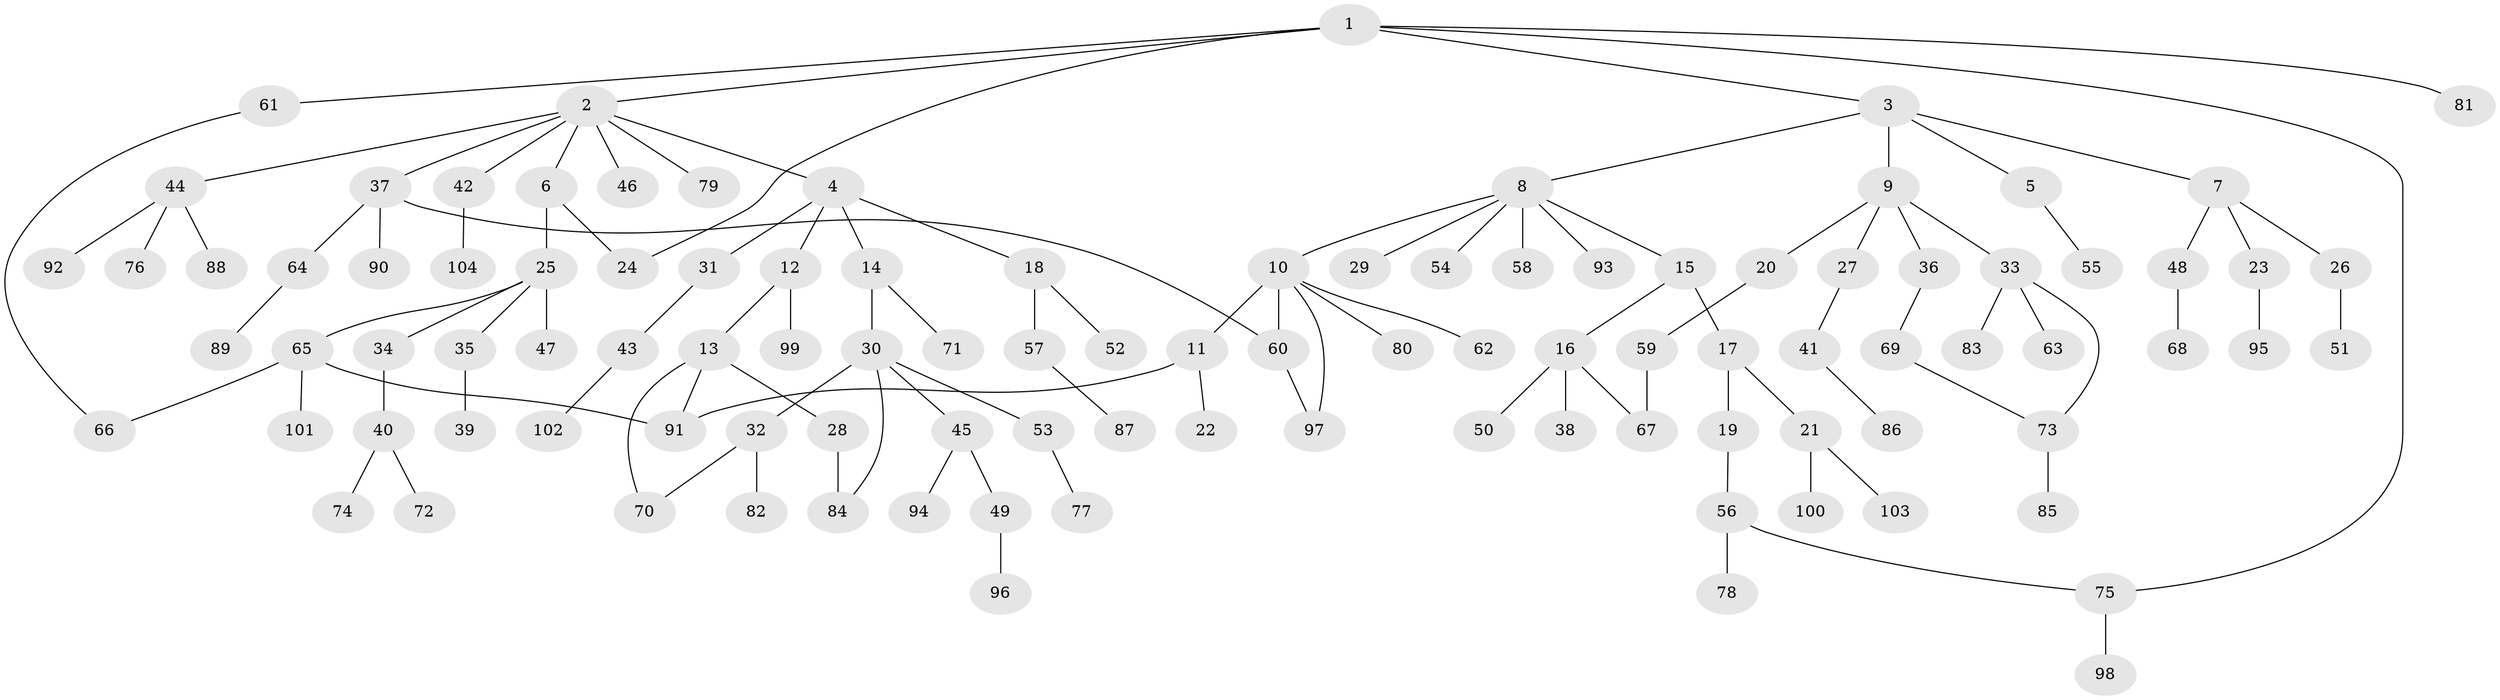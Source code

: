 // coarse degree distribution, {2: 0.1875, 3: 0.1875, 4: 0.09375, 1: 0.40625, 6: 0.03125, 5: 0.09375}
// Generated by graph-tools (version 1.1) at 2025/36/03/04/25 23:36:09]
// undirected, 104 vertices, 114 edges
graph export_dot {
  node [color=gray90,style=filled];
  1;
  2;
  3;
  4;
  5;
  6;
  7;
  8;
  9;
  10;
  11;
  12;
  13;
  14;
  15;
  16;
  17;
  18;
  19;
  20;
  21;
  22;
  23;
  24;
  25;
  26;
  27;
  28;
  29;
  30;
  31;
  32;
  33;
  34;
  35;
  36;
  37;
  38;
  39;
  40;
  41;
  42;
  43;
  44;
  45;
  46;
  47;
  48;
  49;
  50;
  51;
  52;
  53;
  54;
  55;
  56;
  57;
  58;
  59;
  60;
  61;
  62;
  63;
  64;
  65;
  66;
  67;
  68;
  69;
  70;
  71;
  72;
  73;
  74;
  75;
  76;
  77;
  78;
  79;
  80;
  81;
  82;
  83;
  84;
  85;
  86;
  87;
  88;
  89;
  90;
  91;
  92;
  93;
  94;
  95;
  96;
  97;
  98;
  99;
  100;
  101;
  102;
  103;
  104;
  1 -- 2;
  1 -- 3;
  1 -- 61;
  1 -- 81;
  1 -- 75;
  1 -- 24;
  2 -- 4;
  2 -- 6;
  2 -- 37;
  2 -- 42;
  2 -- 44;
  2 -- 46;
  2 -- 79;
  3 -- 5;
  3 -- 7;
  3 -- 8;
  3 -- 9;
  4 -- 12;
  4 -- 14;
  4 -- 18;
  4 -- 31;
  5 -- 55;
  6 -- 24;
  6 -- 25;
  7 -- 23;
  7 -- 26;
  7 -- 48;
  8 -- 10;
  8 -- 15;
  8 -- 29;
  8 -- 54;
  8 -- 58;
  8 -- 93;
  9 -- 20;
  9 -- 27;
  9 -- 33;
  9 -- 36;
  10 -- 11;
  10 -- 60;
  10 -- 62;
  10 -- 80;
  10 -- 97;
  11 -- 22;
  11 -- 91;
  12 -- 13;
  12 -- 99;
  13 -- 28;
  13 -- 70;
  13 -- 91;
  14 -- 30;
  14 -- 71;
  15 -- 16;
  15 -- 17;
  16 -- 38;
  16 -- 50;
  16 -- 67;
  17 -- 19;
  17 -- 21;
  18 -- 52;
  18 -- 57;
  19 -- 56;
  20 -- 59;
  21 -- 100;
  21 -- 103;
  23 -- 95;
  25 -- 34;
  25 -- 35;
  25 -- 47;
  25 -- 65;
  26 -- 51;
  27 -- 41;
  28 -- 84;
  30 -- 32;
  30 -- 45;
  30 -- 53;
  30 -- 84;
  31 -- 43;
  32 -- 82;
  32 -- 70;
  33 -- 63;
  33 -- 73;
  33 -- 83;
  34 -- 40;
  35 -- 39;
  36 -- 69;
  37 -- 64;
  37 -- 90;
  37 -- 60;
  40 -- 72;
  40 -- 74;
  41 -- 86;
  42 -- 104;
  43 -- 102;
  44 -- 76;
  44 -- 88;
  44 -- 92;
  45 -- 49;
  45 -- 94;
  48 -- 68;
  49 -- 96;
  53 -- 77;
  56 -- 75;
  56 -- 78;
  57 -- 87;
  59 -- 67;
  60 -- 97;
  61 -- 66;
  64 -- 89;
  65 -- 66;
  65 -- 101;
  65 -- 91;
  69 -- 73;
  73 -- 85;
  75 -- 98;
}
